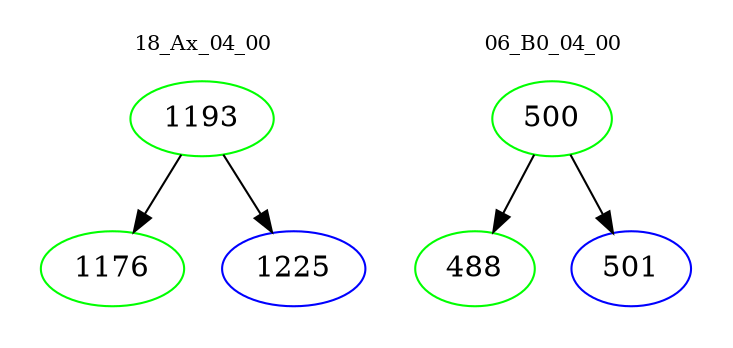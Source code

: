 digraph{
subgraph cluster_0 {
color = white
label = "18_Ax_04_00";
fontsize=10;
T0_1193 [label="1193", color="green"]
T0_1193 -> T0_1176 [color="black"]
T0_1176 [label="1176", color="green"]
T0_1193 -> T0_1225 [color="black"]
T0_1225 [label="1225", color="blue"]
}
subgraph cluster_1 {
color = white
label = "06_B0_04_00";
fontsize=10;
T1_500 [label="500", color="green"]
T1_500 -> T1_488 [color="black"]
T1_488 [label="488", color="green"]
T1_500 -> T1_501 [color="black"]
T1_501 [label="501", color="blue"]
}
}
